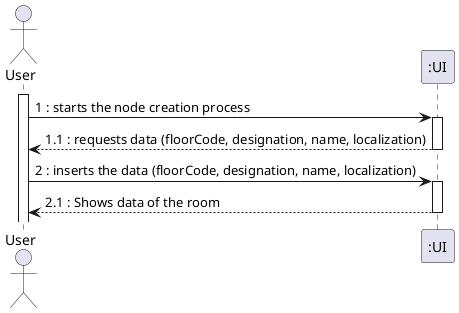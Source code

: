 @startuml
actor "User" as OE

activate OE
OE -> ":UI" : 1 : starts the node creation process
activate ":UI"
":UI" --> OE : 1.1 : requests data (floorCode, designation, name, localization)
deactivate ":UI"
OE -> ":UI" : 2 : inserts the data (floorCode, designation, name, localization)
activate ":UI"
":UI" --> OE : 2.1 : Shows data of the room


deactivate ":UI"

@enduml